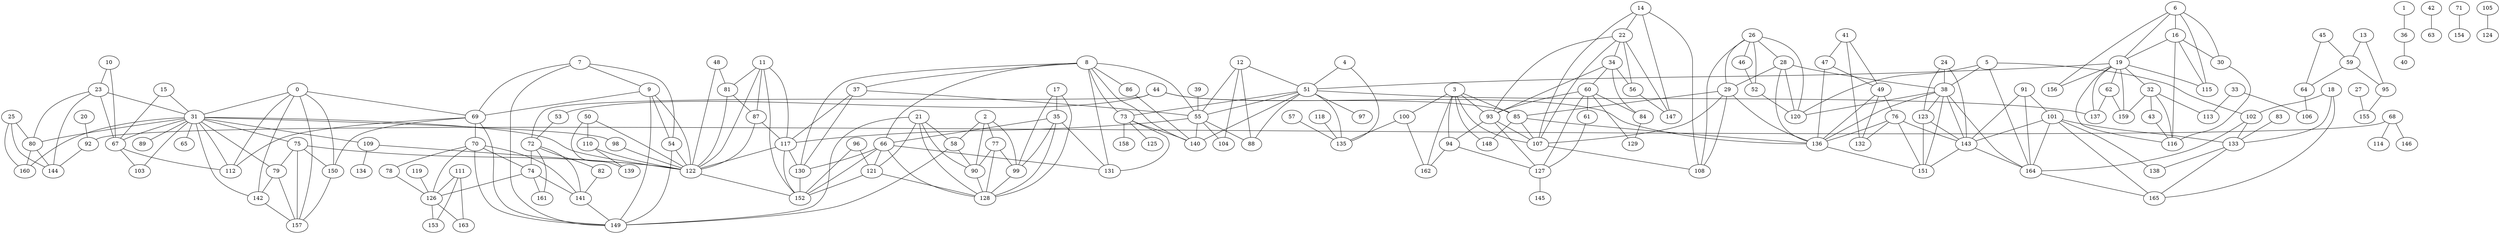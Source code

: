 graph g {0;1;2;3;4;5;6;7;8;9;10;11;12;13;14;15;16;17;18;19;20;21;22;23;24;25;26;27;28;29;30;31;32;33;34;35;36;37;38;39;40;41;42;43;44;45;46;47;48;49;50;51;52;53;54;55;56;57;58;59;60;61;62;63;64;65;66;67;68;69;70;71;72;73;74;75;76;77;78;79;80;81;82;83;84;85;86;87;88;89;90;91;92;93;94;95;96;97;98;99;100;101;102;103;104;105;106;107;108;109;110;111;112;113;114;115;116;117;118;119;120;121;122;123;124;125;126;127;128;129;130;131;132;133;134;135;136;137;138;139;140;141;142;143;144;145;146;147;148;149;150;151;152;153;154;155;156;157;158;159;160;161;162;163;164;165;0 -- 31;0 -- 69;0 -- 112;0 -- 142;0 -- 150;0 -- 157;1 -- 36;2 -- 58;2 -- 77;2 -- 90;2 -- 99;3 -- 85;3 -- 93;3 -- 94;3 -- 100;3 -- 107;3 -- 148;3 -- 162;4 -- 51;4 -- 135;5 -- 38;5 -- 102;5 -- 120;5 -- 164;6 -- 16;6 -- 19;6 -- 30;6 -- 115;6 -- 156;7 -- 9;7 -- 54;7 -- 69;7 -- 149;8 -- 37;8 -- 55;8 -- 66;8 -- 73;8 -- 86;8 -- 130;8 -- 131;8 -- 140;9 -- 54;9 -- 69;9 -- 122;9 -- 149;10 -- 23;10 -- 67;11 -- 81;11 -- 87;11 -- 117;11 -- 122;11 -- 152;12 -- 51;12 -- 55;12 -- 88;12 -- 104;13 -- 59;13 -- 95;14 -- 22;14 -- 107;14 -- 108;14 -- 147;15 -- 31;15 -- 67;16 -- 19;16 -- 30;16 -- 115;16 -- 116;17 -- 35;17 -- 99;17 -- 128;18 -- 102;18 -- 133;18 -- 165;19 -- 32;19 -- 51;19 -- 62;19 -- 115;19 -- 116;19 -- 137;19 -- 156;19 -- 159;20 -- 92;21 -- 58;21 -- 90;21 -- 121;21 -- 128;21 -- 149;22 -- 34;22 -- 56;22 -- 93;22 -- 107;22 -- 147;23 -- 31;23 -- 67;23 -- 80;23 -- 144;24 -- 38;24 -- 123;24 -- 143;25 -- 80;25 -- 144;25 -- 160;26 -- 28;26 -- 29;26 -- 46;26 -- 52;26 -- 108;26 -- 120;27 -- 155;28 -- 29;28 -- 38;28 -- 120;28 -- 136;29 -- 85;29 -- 107;29 -- 108;29 -- 136;30 -- 116;31 -- 65;31 -- 67;31 -- 75;31 -- 79;31 -- 80;31 -- 89;31 -- 98;31 -- 103;31 -- 109;31 -- 112;31 -- 122;31 -- 142;31 -- 160;32 -- 43;32 -- 113;32 -- 116;32 -- 159;33 -- 106;33 -- 113;34 -- 56;34 -- 60;34 -- 84;34 -- 93;35 -- 66;35 -- 99;35 -- 128;35 -- 131;36 -- 40;37 -- 55;37 -- 117;37 -- 130;38 -- 120;38 -- 123;38 -- 136;38 -- 143;38 -- 151;38 -- 164;39 -- 55;41 -- 47;41 -- 49;41 -- 132;42 -- 63;43 -- 116;44 -- 53;44 -- 72;44 -- 85;44 -- 136;45 -- 59;45 -- 64;46 -- 52;47 -- 49;47 -- 136;48 -- 81;48 -- 122;49 -- 76;49 -- 132;49 -- 136;50 -- 110;50 -- 122;50 -- 139;51 -- 55;51 -- 73;51 -- 88;51 -- 97;51 -- 135;51 -- 137;51 -- 140;52 -- 120;53 -- 72;54 -- 122;54 -- 149;55 -- 88;55 -- 104;55 -- 117;55 -- 140;56 -- 147;57 -- 135;58 -- 90;58 -- 149;59 -- 64;59 -- 95;60 -- 61;60 -- 84;60 -- 93;60 -- 127;60 -- 129;61 -- 127;62 -- 137;62 -- 159;64 -- 106;66 -- 121;66 -- 128;66 -- 130;66 -- 131;66 -- 152;67 -- 103;67 -- 112;68 -- 92;68 -- 114;68 -- 146;69 -- 70;69 -- 112;69 -- 149;69 -- 150;70 -- 74;70 -- 78;70 -- 126;70 -- 141;70 -- 149;71 -- 154;72 -- 74;72 -- 82;72 -- 141;72 -- 161;73 -- 125;73 -- 131;73 -- 140;73 -- 158;74 -- 126;74 -- 141;74 -- 161;75 -- 79;75 -- 122;75 -- 150;75 -- 157;76 -- 132;76 -- 136;76 -- 143;76 -- 151;77 -- 90;77 -- 99;77 -- 128;78 -- 126;79 -- 142;79 -- 157;80 -- 144;80 -- 160;81 -- 87;81 -- 122;82 -- 141;83 -- 133;84 -- 129;85 -- 107;85 -- 136;85 -- 148;86 -- 140;87 -- 117;87 -- 122;90 -- 128;91 -- 101;91 -- 143;91 -- 164;92 -- 144;93 -- 94;93 -- 107;93 -- 127;94 -- 127;94 -- 162;95 -- 155;96 -- 121;96 -- 152;98 -- 122;99 -- 128;100 -- 135;100 -- 162;101 -- 133;101 -- 138;101 -- 143;101 -- 164;101 -- 165;102 -- 133;102 -- 164;105 -- 124;107 -- 108;109 -- 122;109 -- 134;110 -- 122;110 -- 139;111 -- 126;111 -- 153;111 -- 163;117 -- 122;117 -- 130;117 -- 152;118 -- 135;119 -- 126;121 -- 128;121 -- 152;122 -- 152;123 -- 143;123 -- 151;126 -- 153;126 -- 163;127 -- 145;130 -- 152;133 -- 138;133 -- 165;136 -- 151;141 -- 149;142 -- 157;143 -- 151;143 -- 164;150 -- 157;164 -- 165;}